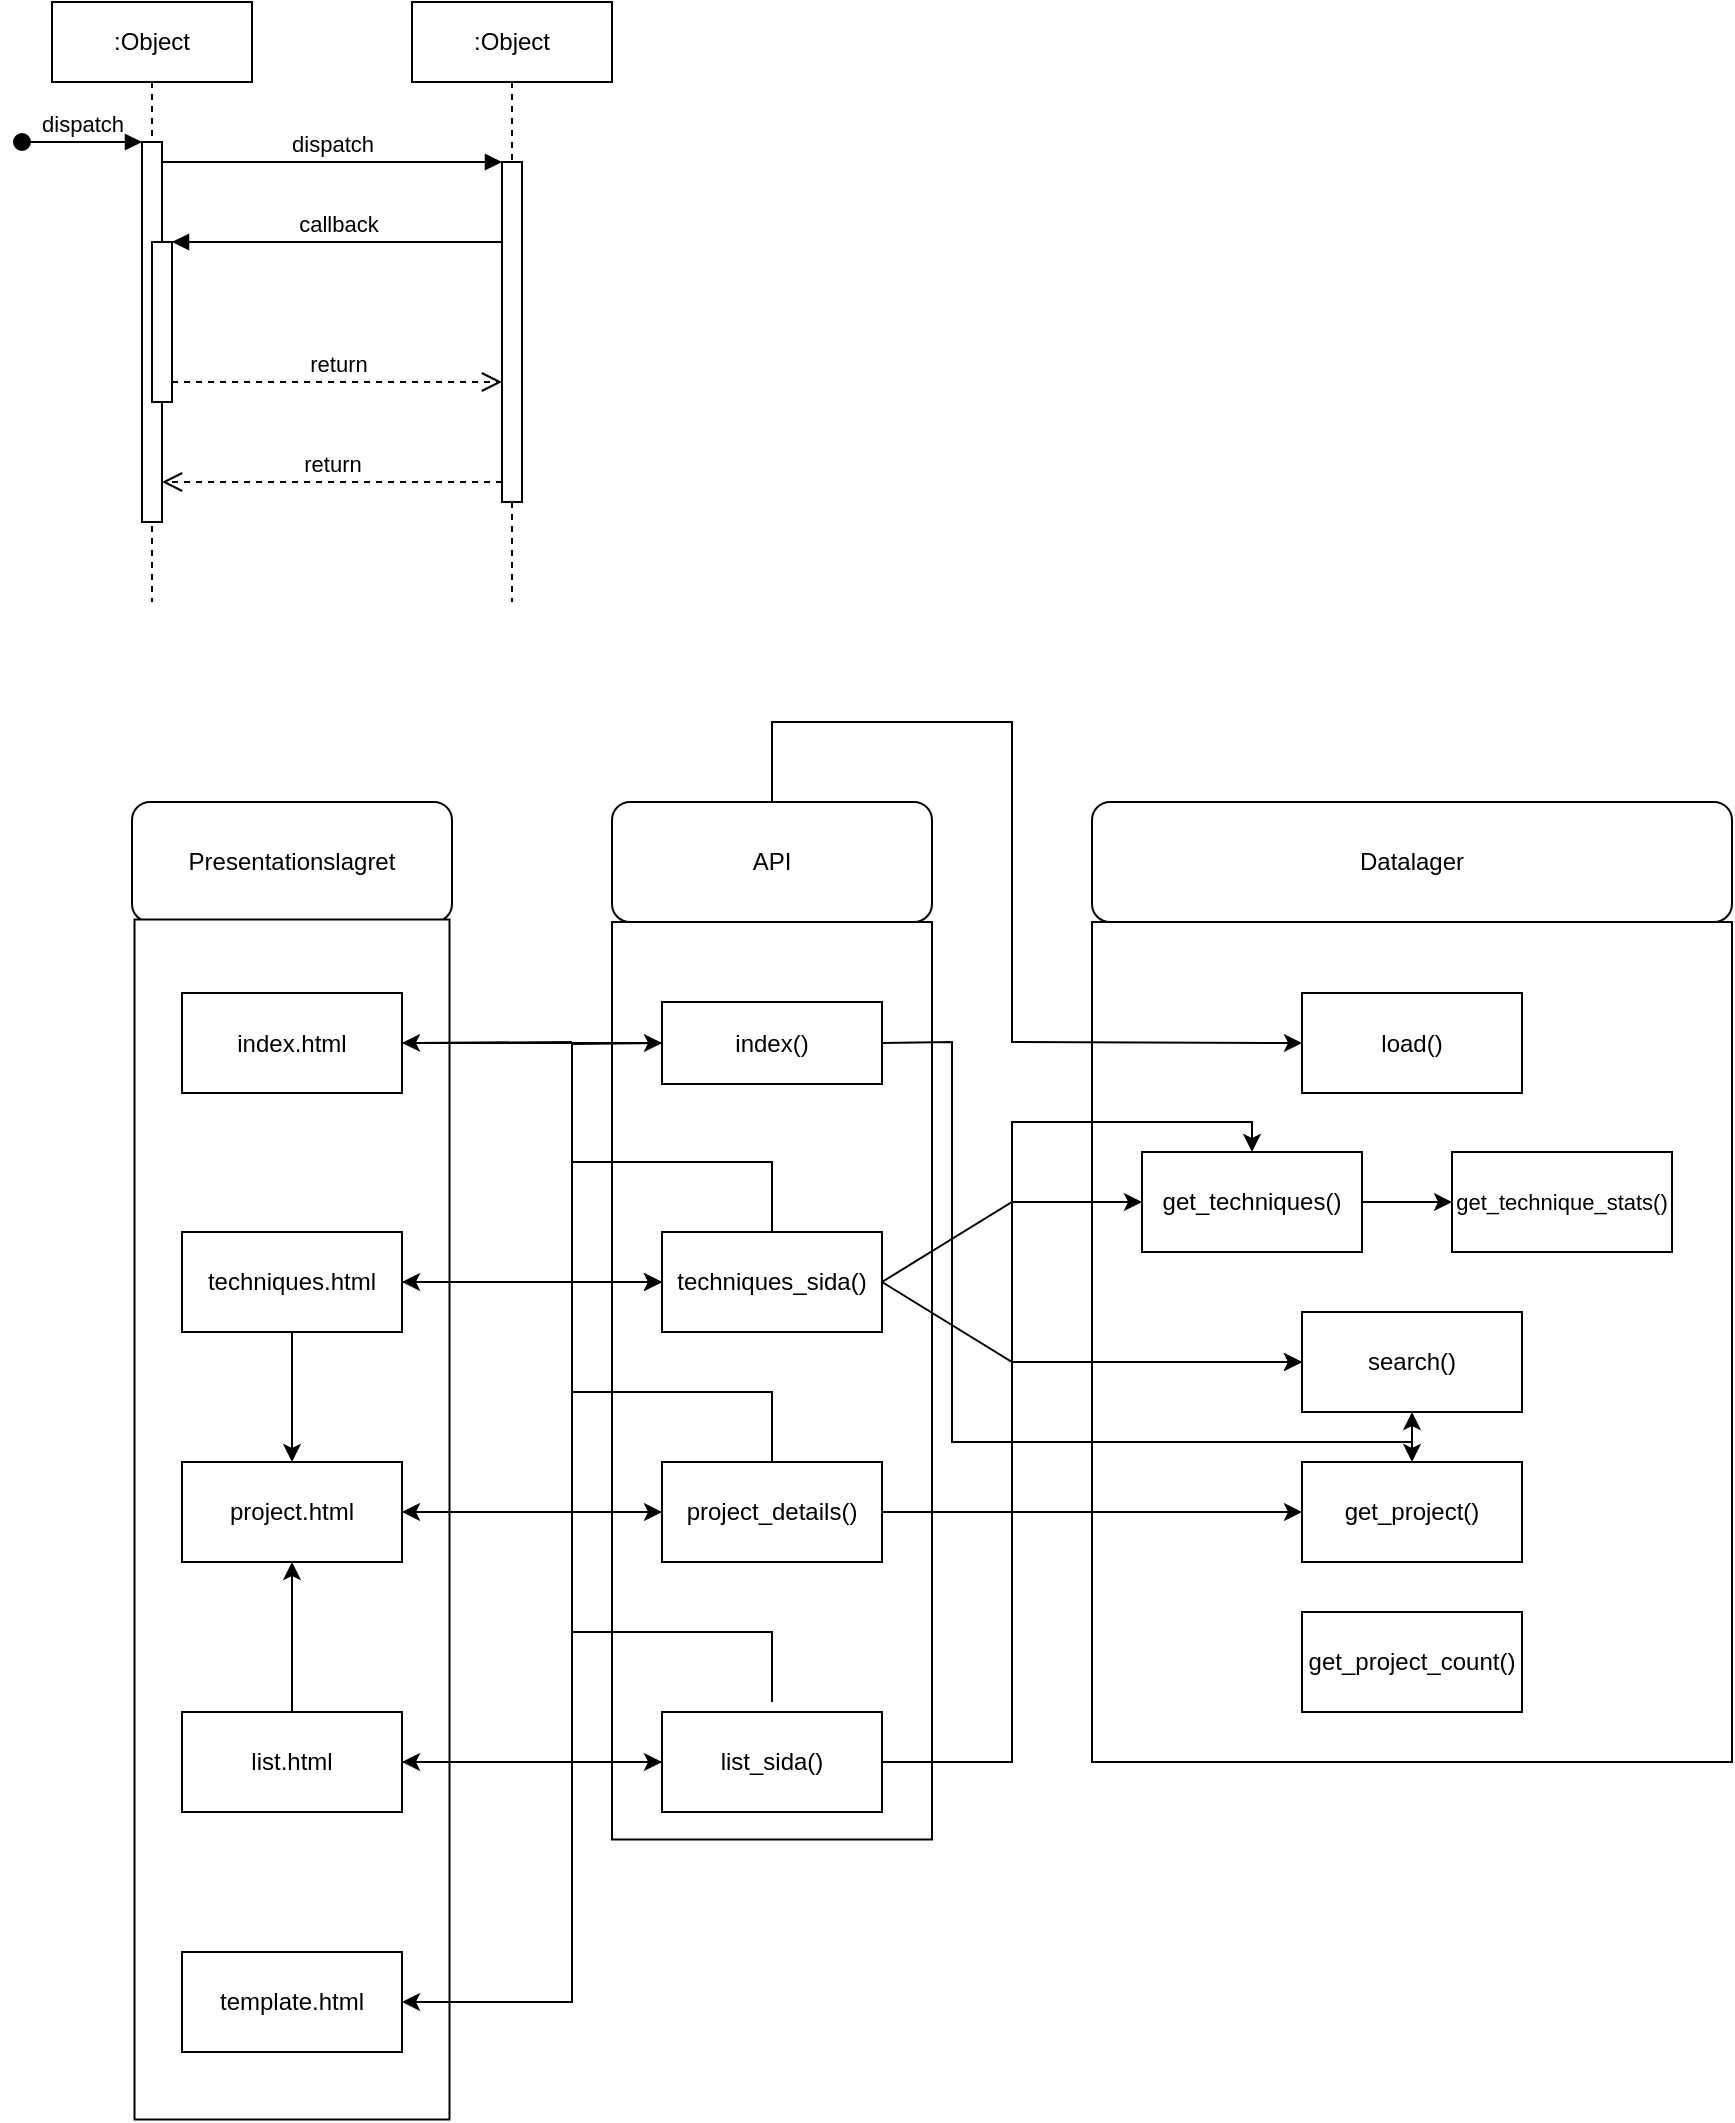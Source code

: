 <mxfile version="24.8.0">
  <diagram name="Page-1" id="2YBvvXClWsGukQMizWep">
    <mxGraphModel dx="671" dy="777" grid="1" gridSize="10" guides="1" tooltips="1" connect="1" arrows="1" fold="1" page="1" pageScale="1" pageWidth="850" pageHeight="1100" math="0" shadow="0">
      <root>
        <mxCell id="0" />
        <mxCell id="1" parent="0" />
        <mxCell id="aM9ryv3xv72pqoxQDRHE-1" value=":Object" style="shape=umlLifeline;perimeter=lifelinePerimeter;whiteSpace=wrap;html=1;container=0;dropTarget=0;collapsible=0;recursiveResize=0;outlineConnect=0;portConstraint=eastwest;newEdgeStyle={&quot;edgeStyle&quot;:&quot;elbowEdgeStyle&quot;,&quot;elbow&quot;:&quot;vertical&quot;,&quot;curved&quot;:0,&quot;rounded&quot;:0};" parent="1" vertex="1">
          <mxGeometry x="40" y="40" width="100" height="300" as="geometry" />
        </mxCell>
        <mxCell id="aM9ryv3xv72pqoxQDRHE-2" value="" style="html=1;points=[];perimeter=orthogonalPerimeter;outlineConnect=0;targetShapes=umlLifeline;portConstraint=eastwest;newEdgeStyle={&quot;edgeStyle&quot;:&quot;elbowEdgeStyle&quot;,&quot;elbow&quot;:&quot;vertical&quot;,&quot;curved&quot;:0,&quot;rounded&quot;:0};" parent="aM9ryv3xv72pqoxQDRHE-1" vertex="1">
          <mxGeometry x="45" y="70" width="10" height="190" as="geometry" />
        </mxCell>
        <mxCell id="aM9ryv3xv72pqoxQDRHE-3" value="dispatch" style="html=1;verticalAlign=bottom;startArrow=oval;endArrow=block;startSize=8;edgeStyle=elbowEdgeStyle;elbow=vertical;curved=0;rounded=0;" parent="aM9ryv3xv72pqoxQDRHE-1" target="aM9ryv3xv72pqoxQDRHE-2" edge="1">
          <mxGeometry relative="1" as="geometry">
            <mxPoint x="-15" y="70" as="sourcePoint" />
          </mxGeometry>
        </mxCell>
        <mxCell id="aM9ryv3xv72pqoxQDRHE-4" value="" style="html=1;points=[];perimeter=orthogonalPerimeter;outlineConnect=0;targetShapes=umlLifeline;portConstraint=eastwest;newEdgeStyle={&quot;edgeStyle&quot;:&quot;elbowEdgeStyle&quot;,&quot;elbow&quot;:&quot;vertical&quot;,&quot;curved&quot;:0,&quot;rounded&quot;:0};" parent="aM9ryv3xv72pqoxQDRHE-1" vertex="1">
          <mxGeometry x="50" y="120" width="10" height="80" as="geometry" />
        </mxCell>
        <mxCell id="aM9ryv3xv72pqoxQDRHE-5" value=":Object" style="shape=umlLifeline;perimeter=lifelinePerimeter;whiteSpace=wrap;html=1;container=0;dropTarget=0;collapsible=0;recursiveResize=0;outlineConnect=0;portConstraint=eastwest;newEdgeStyle={&quot;edgeStyle&quot;:&quot;elbowEdgeStyle&quot;,&quot;elbow&quot;:&quot;vertical&quot;,&quot;curved&quot;:0,&quot;rounded&quot;:0};" parent="1" vertex="1">
          <mxGeometry x="220" y="40" width="100" height="300" as="geometry" />
        </mxCell>
        <mxCell id="aM9ryv3xv72pqoxQDRHE-6" value="" style="html=1;points=[];perimeter=orthogonalPerimeter;outlineConnect=0;targetShapes=umlLifeline;portConstraint=eastwest;newEdgeStyle={&quot;edgeStyle&quot;:&quot;elbowEdgeStyle&quot;,&quot;elbow&quot;:&quot;vertical&quot;,&quot;curved&quot;:0,&quot;rounded&quot;:0};" parent="aM9ryv3xv72pqoxQDRHE-5" vertex="1">
          <mxGeometry x="45" y="80" width="10" height="170" as="geometry" />
        </mxCell>
        <mxCell id="aM9ryv3xv72pqoxQDRHE-7" value="dispatch" style="html=1;verticalAlign=bottom;endArrow=block;edgeStyle=elbowEdgeStyle;elbow=vertical;curved=0;rounded=0;" parent="1" source="aM9ryv3xv72pqoxQDRHE-2" target="aM9ryv3xv72pqoxQDRHE-6" edge="1">
          <mxGeometry relative="1" as="geometry">
            <mxPoint x="195" y="130" as="sourcePoint" />
            <Array as="points">
              <mxPoint x="180" y="120" />
            </Array>
          </mxGeometry>
        </mxCell>
        <mxCell id="aM9ryv3xv72pqoxQDRHE-8" value="return" style="html=1;verticalAlign=bottom;endArrow=open;dashed=1;endSize=8;edgeStyle=elbowEdgeStyle;elbow=vertical;curved=0;rounded=0;" parent="1" source="aM9ryv3xv72pqoxQDRHE-6" target="aM9ryv3xv72pqoxQDRHE-2" edge="1">
          <mxGeometry relative="1" as="geometry">
            <mxPoint x="195" y="205" as="targetPoint" />
            <Array as="points">
              <mxPoint x="190" y="280" />
            </Array>
          </mxGeometry>
        </mxCell>
        <mxCell id="aM9ryv3xv72pqoxQDRHE-9" value="callback" style="html=1;verticalAlign=bottom;endArrow=block;edgeStyle=elbowEdgeStyle;elbow=vertical;curved=0;rounded=0;" parent="1" source="aM9ryv3xv72pqoxQDRHE-6" target="aM9ryv3xv72pqoxQDRHE-4" edge="1">
          <mxGeometry relative="1" as="geometry">
            <mxPoint x="175" y="160" as="sourcePoint" />
            <Array as="points">
              <mxPoint x="190" y="160" />
            </Array>
          </mxGeometry>
        </mxCell>
        <mxCell id="aM9ryv3xv72pqoxQDRHE-10" value="return" style="html=1;verticalAlign=bottom;endArrow=open;dashed=1;endSize=8;edgeStyle=elbowEdgeStyle;elbow=vertical;curved=0;rounded=0;" parent="1" source="aM9ryv3xv72pqoxQDRHE-4" target="aM9ryv3xv72pqoxQDRHE-6" edge="1">
          <mxGeometry relative="1" as="geometry">
            <mxPoint x="175" y="235" as="targetPoint" />
            <Array as="points">
              <mxPoint x="180" y="230" />
            </Array>
          </mxGeometry>
        </mxCell>
        <mxCell id="dzgXMHapNwowrjusKW1O-1" value="Presentationslagret" style="rounded=1;whiteSpace=wrap;html=1;" parent="1" vertex="1">
          <mxGeometry x="80" y="440" width="160" height="60" as="geometry" />
        </mxCell>
        <mxCell id="dzgXMHapNwowrjusKW1O-2" value="API" style="rounded=1;whiteSpace=wrap;html=1;" parent="1" vertex="1">
          <mxGeometry x="320" y="440" width="160" height="60" as="geometry" />
        </mxCell>
        <mxCell id="dzgXMHapNwowrjusKW1O-3" value="Datalager" style="rounded=1;whiteSpace=wrap;html=1;" parent="1" vertex="1">
          <mxGeometry x="560" y="440" width="320" height="60" as="geometry" />
        </mxCell>
        <mxCell id="dzgXMHapNwowrjusKW1O-9" value="" style="rounded=0;whiteSpace=wrap;html=1;rotation=90;" parent="1" vertex="1">
          <mxGeometry x="-140" y="720" width="600" height="157.5" as="geometry" />
        </mxCell>
        <mxCell id="dzgXMHapNwowrjusKW1O-11" value="" style="rounded=0;whiteSpace=wrap;html=1;rotation=90;" parent="1" vertex="1">
          <mxGeometry x="510" y="550" width="420" height="320" as="geometry" />
        </mxCell>
        <mxCell id="dzgXMHapNwowrjusKW1O-12" value="" style="rounded=0;whiteSpace=wrap;html=1;rotation=90;" parent="1" vertex="1">
          <mxGeometry x="170.63" y="649.38" width="458.75" height="160" as="geometry" />
        </mxCell>
        <mxCell id="exSdz0iTrDbsph4KnE0r-6" value="" style="endArrow=classic;startArrow=classic;html=1;rounded=0;entryX=0;entryY=0.5;entryDx=0;entryDy=0;exitX=1;exitY=0.5;exitDx=0;exitDy=0;" parent="1" edge="1">
          <mxGeometry width="50" height="50" relative="1" as="geometry">
            <mxPoint x="215" y="680" as="sourcePoint" />
            <mxPoint x="345" y="680" as="targetPoint" />
          </mxGeometry>
        </mxCell>
        <mxCell id="exSdz0iTrDbsph4KnE0r-7" value="" style="endArrow=classic;html=1;rounded=0;exitX=1;exitY=0.5;exitDx=0;exitDy=0;entryX=0;entryY=0.5;entryDx=0;entryDy=0;" parent="1" source="exSdz0iTrDbsph4KnE0r-10" target="exSdz0iTrDbsph4KnE0r-8" edge="1">
          <mxGeometry width="50" height="50" relative="1" as="geometry">
            <mxPoint x="500" y="610" as="sourcePoint" />
            <mxPoint x="550" y="560" as="targetPoint" />
            <Array as="points">
              <mxPoint x="520" y="640" />
            </Array>
          </mxGeometry>
        </mxCell>
        <mxCell id="exSdz0iTrDbsph4KnE0r-8" value="get_techniques()" style="rounded=0;whiteSpace=wrap;html=1;" parent="1" vertex="1">
          <mxGeometry x="585" y="615" width="110" height="50" as="geometry" />
        </mxCell>
        <mxCell id="exSdz0iTrDbsph4KnE0r-9" value="search()" style="rounded=0;whiteSpace=wrap;html=1;" parent="1" vertex="1">
          <mxGeometry x="665" y="695" width="110" height="50" as="geometry" />
        </mxCell>
        <mxCell id="exSdz0iTrDbsph4KnE0r-10" value="techniques_sida()" style="rounded=0;whiteSpace=wrap;html=1;" parent="1" vertex="1">
          <mxGeometry x="345" y="655" width="110" height="50" as="geometry" />
        </mxCell>
        <mxCell id="exSdz0iTrDbsph4KnE0r-11" value="techniques.html" style="rounded=0;whiteSpace=wrap;html=1;" parent="1" vertex="1">
          <mxGeometry x="105" y="655" width="110" height="50" as="geometry" />
        </mxCell>
        <mxCell id="exSdz0iTrDbsph4KnE0r-12" value="" style="endArrow=classic;html=1;rounded=0;entryX=0;entryY=0.5;entryDx=0;entryDy=0;" parent="1" edge="1" target="exSdz0iTrDbsph4KnE0r-9">
          <mxGeometry width="50" height="50" relative="1" as="geometry">
            <mxPoint x="455" y="680" as="sourcePoint" />
            <mxPoint x="585" y="720" as="targetPoint" />
            <Array as="points">
              <mxPoint x="520" y="720" />
            </Array>
          </mxGeometry>
        </mxCell>
        <mxCell id="pZZZTIVd4_5sOHY59pwx-2" value="list.html" style="rounded=0;whiteSpace=wrap;html=1;" parent="1" vertex="1">
          <mxGeometry x="105" y="895" width="110" height="50" as="geometry" />
        </mxCell>
        <mxCell id="pZZZTIVd4_5sOHY59pwx-3" value="project.html" style="rounded=0;whiteSpace=wrap;html=1;" parent="1" vertex="1">
          <mxGeometry x="105" y="770" width="110" height="50" as="geometry" />
        </mxCell>
        <mxCell id="pZZZTIVd4_5sOHY59pwx-4" value="index.html" style="rounded=0;whiteSpace=wrap;html=1;" parent="1" vertex="1">
          <mxGeometry x="105" y="535.5" width="110" height="50" as="geometry" />
        </mxCell>
        <mxCell id="f7MKsBxfXgavQIuiz3mG-1" value="template.html" style="rounded=0;whiteSpace=wrap;html=1;" vertex="1" parent="1">
          <mxGeometry x="105" y="1015" width="110" height="50" as="geometry" />
        </mxCell>
        <mxCell id="f7MKsBxfXgavQIuiz3mG-2" value="index()" style="rounded=0;whiteSpace=wrap;html=1;" vertex="1" parent="1">
          <mxGeometry x="345" y="540" width="110" height="41" as="geometry" />
        </mxCell>
        <mxCell id="f7MKsBxfXgavQIuiz3mG-3" value="project_details()" style="rounded=0;whiteSpace=wrap;html=1;" vertex="1" parent="1">
          <mxGeometry x="345" y="770" width="110" height="50" as="geometry" />
        </mxCell>
        <mxCell id="f7MKsBxfXgavQIuiz3mG-4" value="list_sida()" style="rounded=0;whiteSpace=wrap;html=1;" vertex="1" parent="1">
          <mxGeometry x="345" y="895" width="110" height="50" as="geometry" />
        </mxCell>
        <mxCell id="f7MKsBxfXgavQIuiz3mG-5" value="load()" style="rounded=0;whiteSpace=wrap;html=1;" vertex="1" parent="1">
          <mxGeometry x="665" y="535.5" width="110" height="50" as="geometry" />
        </mxCell>
        <mxCell id="f7MKsBxfXgavQIuiz3mG-7" value="&lt;font style=&quot;font-size: 11px;&quot;&gt;get_technique_stats()&lt;/font&gt;" style="rounded=0;whiteSpace=wrap;html=1;" vertex="1" parent="1">
          <mxGeometry x="740" y="615" width="110" height="50" as="geometry" />
        </mxCell>
        <mxCell id="f7MKsBxfXgavQIuiz3mG-8" value="get_project()" style="rounded=0;whiteSpace=wrap;html=1;" vertex="1" parent="1">
          <mxGeometry x="665" y="770" width="110" height="50" as="geometry" />
        </mxCell>
        <mxCell id="f7MKsBxfXgavQIuiz3mG-9" value="get_project_count()" style="rounded=0;whiteSpace=wrap;html=1;" vertex="1" parent="1">
          <mxGeometry x="665" y="845" width="110" height="50" as="geometry" />
        </mxCell>
        <mxCell id="f7MKsBxfXgavQIuiz3mG-10" value="" style="endArrow=classic;html=1;rounded=0;entryX=1;entryY=0.5;entryDx=0;entryDy=0;" edge="1" parent="1" target="f7MKsBxfXgavQIuiz3mG-1">
          <mxGeometry width="50" height="50" relative="1" as="geometry">
            <mxPoint x="300" y="560" as="sourcePoint" />
            <mxPoint x="400" y="1160" as="targetPoint" />
            <Array as="points">
              <mxPoint x="300" y="1040" />
            </Array>
          </mxGeometry>
        </mxCell>
        <mxCell id="f7MKsBxfXgavQIuiz3mG-12" value="" style="endArrow=none;html=1;rounded=0;entryX=0;entryY=0.5;entryDx=0;entryDy=0;" edge="1" parent="1" target="f7MKsBxfXgavQIuiz3mG-2">
          <mxGeometry width="50" height="50" relative="1" as="geometry">
            <mxPoint x="300" y="561" as="sourcePoint" />
            <mxPoint x="330" y="510" as="targetPoint" />
          </mxGeometry>
        </mxCell>
        <mxCell id="f7MKsBxfXgavQIuiz3mG-13" value="" style="endArrow=none;html=1;rounded=0;exitX=0.5;exitY=0;exitDx=0;exitDy=0;" edge="1" parent="1" source="exSdz0iTrDbsph4KnE0r-10">
          <mxGeometry width="50" height="50" relative="1" as="geometry">
            <mxPoint x="390" y="640" as="sourcePoint" />
            <mxPoint x="300" y="620" as="targetPoint" />
            <Array as="points">
              <mxPoint x="400" y="620" />
            </Array>
          </mxGeometry>
        </mxCell>
        <mxCell id="f7MKsBxfXgavQIuiz3mG-14" value="" style="endArrow=none;html=1;rounded=0;exitX=0.5;exitY=0;exitDx=0;exitDy=0;" edge="1" parent="1">
          <mxGeometry width="50" height="50" relative="1" as="geometry">
            <mxPoint x="400" y="770" as="sourcePoint" />
            <mxPoint x="300" y="735" as="targetPoint" />
            <Array as="points">
              <mxPoint x="400" y="735" />
            </Array>
          </mxGeometry>
        </mxCell>
        <mxCell id="f7MKsBxfXgavQIuiz3mG-15" value="" style="endArrow=none;html=1;rounded=0;exitX=0.5;exitY=0;exitDx=0;exitDy=0;" edge="1" parent="1">
          <mxGeometry width="50" height="50" relative="1" as="geometry">
            <mxPoint x="400" y="890" as="sourcePoint" />
            <mxPoint x="300" y="855" as="targetPoint" />
            <Array as="points">
              <mxPoint x="400" y="855" />
            </Array>
          </mxGeometry>
        </mxCell>
        <mxCell id="f7MKsBxfXgavQIuiz3mG-16" value="" style="endArrow=classic;html=1;rounded=0;exitX=0.5;exitY=0;exitDx=0;exitDy=0;entryX=0.5;entryY=1;entryDx=0;entryDy=0;" edge="1" parent="1" source="pZZZTIVd4_5sOHY59pwx-2" target="pZZZTIVd4_5sOHY59pwx-3">
          <mxGeometry width="50" height="50" relative="1" as="geometry">
            <mxPoint x="160" y="877.5" as="sourcePoint" />
            <mxPoint x="210" y="827.5" as="targetPoint" />
          </mxGeometry>
        </mxCell>
        <mxCell id="f7MKsBxfXgavQIuiz3mG-17" value="" style="endArrow=classic;html=1;rounded=0;exitX=0.5;exitY=1;exitDx=0;exitDy=0;entryX=0.5;entryY=0;entryDx=0;entryDy=0;" edge="1" parent="1" source="exSdz0iTrDbsph4KnE0r-11" target="pZZZTIVd4_5sOHY59pwx-3">
          <mxGeometry width="50" height="50" relative="1" as="geometry">
            <mxPoint x="160" y="745" as="sourcePoint" />
            <mxPoint x="210" y="695" as="targetPoint" />
          </mxGeometry>
        </mxCell>
        <mxCell id="f7MKsBxfXgavQIuiz3mG-18" value="" style="endArrow=classic;html=1;rounded=0;entryX=1;entryY=0.5;entryDx=0;entryDy=0;" edge="1" parent="1" target="pZZZTIVd4_5sOHY59pwx-4">
          <mxGeometry width="50" height="50" relative="1" as="geometry">
            <mxPoint x="300" y="560" as="sourcePoint" />
            <mxPoint x="350" y="510" as="targetPoint" />
          </mxGeometry>
        </mxCell>
        <mxCell id="f7MKsBxfXgavQIuiz3mG-19" value="" style="endArrow=classic;html=1;rounded=0;entryX=1;entryY=0.5;entryDx=0;entryDy=0;exitX=0;exitY=0.5;exitDx=0;exitDy=0;" edge="1" parent="1" source="f7MKsBxfXgavQIuiz3mG-3" target="pZZZTIVd4_5sOHY59pwx-3">
          <mxGeometry width="50" height="50" relative="1" as="geometry">
            <mxPoint x="345" y="800" as="sourcePoint" />
            <mxPoint x="395" y="750" as="targetPoint" />
          </mxGeometry>
        </mxCell>
        <mxCell id="f7MKsBxfXgavQIuiz3mG-20" value="" style="endArrow=none;html=1;rounded=0;" edge="1" parent="1">
          <mxGeometry width="50" height="50" relative="1" as="geometry">
            <mxPoint x="300" y="1040" as="sourcePoint" />
            <mxPoint x="300" y="560" as="targetPoint" />
          </mxGeometry>
        </mxCell>
        <mxCell id="f7MKsBxfXgavQIuiz3mG-21" value="" style="endArrow=classic;html=1;rounded=0;entryX=1;entryY=0.5;entryDx=0;entryDy=0;exitX=0;exitY=0.5;exitDx=0;exitDy=0;" edge="1" parent="1" source="f7MKsBxfXgavQIuiz3mG-4" target="pZZZTIVd4_5sOHY59pwx-2">
          <mxGeometry width="50" height="50" relative="1" as="geometry">
            <mxPoint x="345" y="920" as="sourcePoint" />
            <mxPoint x="395" y="870" as="targetPoint" />
          </mxGeometry>
        </mxCell>
        <mxCell id="f7MKsBxfXgavQIuiz3mG-22" value="" style="endArrow=classic;html=1;rounded=0;entryX=0;entryY=0.5;entryDx=0;entryDy=0;exitX=0.5;exitY=0;exitDx=0;exitDy=0;" edge="1" parent="1" source="dzgXMHapNwowrjusKW1O-2" target="f7MKsBxfXgavQIuiz3mG-5">
          <mxGeometry width="50" height="50" relative="1" as="geometry">
            <mxPoint x="455" y="570" as="sourcePoint" />
            <mxPoint x="505" y="520" as="targetPoint" />
            <Array as="points">
              <mxPoint x="400" y="400" />
              <mxPoint x="520" y="400" />
              <mxPoint x="520" y="560" />
            </Array>
          </mxGeometry>
        </mxCell>
        <mxCell id="f7MKsBxfXgavQIuiz3mG-25" value="" style="endArrow=classic;html=1;rounded=0;exitX=1;exitY=0.5;exitDx=0;exitDy=0;entryX=0;entryY=0.5;entryDx=0;entryDy=0;" edge="1" parent="1" source="pZZZTIVd4_5sOHY59pwx-2" target="f7MKsBxfXgavQIuiz3mG-4">
          <mxGeometry width="50" height="50" relative="1" as="geometry">
            <mxPoint x="280" y="920" as="sourcePoint" />
            <mxPoint x="350" y="910" as="targetPoint" />
          </mxGeometry>
        </mxCell>
        <mxCell id="f7MKsBxfXgavQIuiz3mG-26" value="" style="endArrow=classic;html=1;rounded=0;entryX=0;entryY=0.5;entryDx=0;entryDy=0;exitX=1;exitY=0.5;exitDx=0;exitDy=0;" edge="1" parent="1" source="pZZZTIVd4_5sOHY59pwx-3" target="f7MKsBxfXgavQIuiz3mG-3">
          <mxGeometry width="50" height="50" relative="1" as="geometry">
            <mxPoint x="215" y="795" as="sourcePoint" />
            <mxPoint x="265" y="745" as="targetPoint" />
          </mxGeometry>
        </mxCell>
        <mxCell id="f7MKsBxfXgavQIuiz3mG-27" value="" style="endArrow=classic;html=1;rounded=0;entryX=0;entryY=0.5;entryDx=0;entryDy=0;exitX=1;exitY=0.5;exitDx=0;exitDy=0;" edge="1" parent="1" source="exSdz0iTrDbsph4KnE0r-11" target="exSdz0iTrDbsph4KnE0r-10">
          <mxGeometry width="50" height="50" relative="1" as="geometry">
            <mxPoint x="220" y="680" as="sourcePoint" />
            <mxPoint x="270" y="630" as="targetPoint" />
          </mxGeometry>
        </mxCell>
        <mxCell id="f7MKsBxfXgavQIuiz3mG-28" value="" style="endArrow=classic;html=1;rounded=0;entryX=0;entryY=0.5;entryDx=0;entryDy=0;exitX=1;exitY=0.5;exitDx=0;exitDy=0;" edge="1" parent="1" source="pZZZTIVd4_5sOHY59pwx-4" target="f7MKsBxfXgavQIuiz3mG-2">
          <mxGeometry width="50" height="50" relative="1" as="geometry">
            <mxPoint x="215" y="560" as="sourcePoint" />
            <mxPoint x="265" y="510" as="targetPoint" />
          </mxGeometry>
        </mxCell>
        <mxCell id="f7MKsBxfXgavQIuiz3mG-29" value="" style="endArrow=classic;html=1;rounded=0;entryX=0;entryY=0.5;entryDx=0;entryDy=0;" edge="1" parent="1" source="f7MKsBxfXgavQIuiz3mG-4" target="exSdz0iTrDbsph4KnE0r-9">
          <mxGeometry width="50" height="50" relative="1" as="geometry">
            <mxPoint x="455" y="920" as="sourcePoint" />
            <mxPoint x="520" y="720" as="targetPoint" />
            <Array as="points">
              <mxPoint x="520" y="920" />
              <mxPoint x="520" y="720" />
            </Array>
          </mxGeometry>
        </mxCell>
        <mxCell id="f7MKsBxfXgavQIuiz3mG-30" value="" style="endArrow=classic;html=1;rounded=0;exitX=1;exitY=0.5;exitDx=0;exitDy=0;entryX=0.5;entryY=0;entryDx=0;entryDy=0;" edge="1" parent="1" source="f7MKsBxfXgavQIuiz3mG-4" target="exSdz0iTrDbsph4KnE0r-8">
          <mxGeometry width="50" height="50" relative="1" as="geometry">
            <mxPoint x="505" y="940" as="sourcePoint" />
            <mxPoint x="520" y="600" as="targetPoint" />
            <Array as="points">
              <mxPoint x="520" y="920" />
              <mxPoint x="520" y="600" />
              <mxPoint x="640" y="600" />
            </Array>
          </mxGeometry>
        </mxCell>
        <mxCell id="f7MKsBxfXgavQIuiz3mG-31" value="" style="endArrow=classic;html=1;rounded=0;exitX=1;exitY=0.5;exitDx=0;exitDy=0;entryX=0;entryY=0.5;entryDx=0;entryDy=0;" edge="1" parent="1" source="exSdz0iTrDbsph4KnE0r-8" target="f7MKsBxfXgavQIuiz3mG-7">
          <mxGeometry width="50" height="50" relative="1" as="geometry">
            <mxPoint x="710" y="635.5" as="sourcePoint" />
            <mxPoint x="760" y="585.5" as="targetPoint" />
          </mxGeometry>
        </mxCell>
        <mxCell id="f7MKsBxfXgavQIuiz3mG-33" value="" style="endArrow=classic;html=1;rounded=0;exitX=1;exitY=0.5;exitDx=0;exitDy=0;entryX=0;entryY=0.5;entryDx=0;entryDy=0;" edge="1" parent="1" source="f7MKsBxfXgavQIuiz3mG-3" target="f7MKsBxfXgavQIuiz3mG-8">
          <mxGeometry width="50" height="50" relative="1" as="geometry">
            <mxPoint x="455" y="800" as="sourcePoint" />
            <mxPoint x="505" y="750" as="targetPoint" />
          </mxGeometry>
        </mxCell>
        <mxCell id="f7MKsBxfXgavQIuiz3mG-36" value="" style="endArrow=classic;html=1;rounded=0;exitX=1;exitY=0.5;exitDx=0;exitDy=0;entryX=0.5;entryY=0;entryDx=0;entryDy=0;" edge="1" parent="1" source="f7MKsBxfXgavQIuiz3mG-2" target="f7MKsBxfXgavQIuiz3mG-8">
          <mxGeometry width="50" height="50" relative="1" as="geometry">
            <mxPoint x="480" y="560" as="sourcePoint" />
            <mxPoint x="540" y="520" as="targetPoint" />
            <Array as="points">
              <mxPoint x="490" y="560" />
              <mxPoint x="490" y="760" />
              <mxPoint x="720" y="760" />
            </Array>
          </mxGeometry>
        </mxCell>
        <mxCell id="f7MKsBxfXgavQIuiz3mG-37" value="" style="endArrow=classic;html=1;rounded=0;entryX=0.5;entryY=1;entryDx=0;entryDy=0;" edge="1" parent="1" target="exSdz0iTrDbsph4KnE0r-9">
          <mxGeometry width="50" height="50" relative="1" as="geometry">
            <mxPoint x="720" y="760" as="sourcePoint" />
            <mxPoint x="770" y="710" as="targetPoint" />
          </mxGeometry>
        </mxCell>
      </root>
    </mxGraphModel>
  </diagram>
</mxfile>
